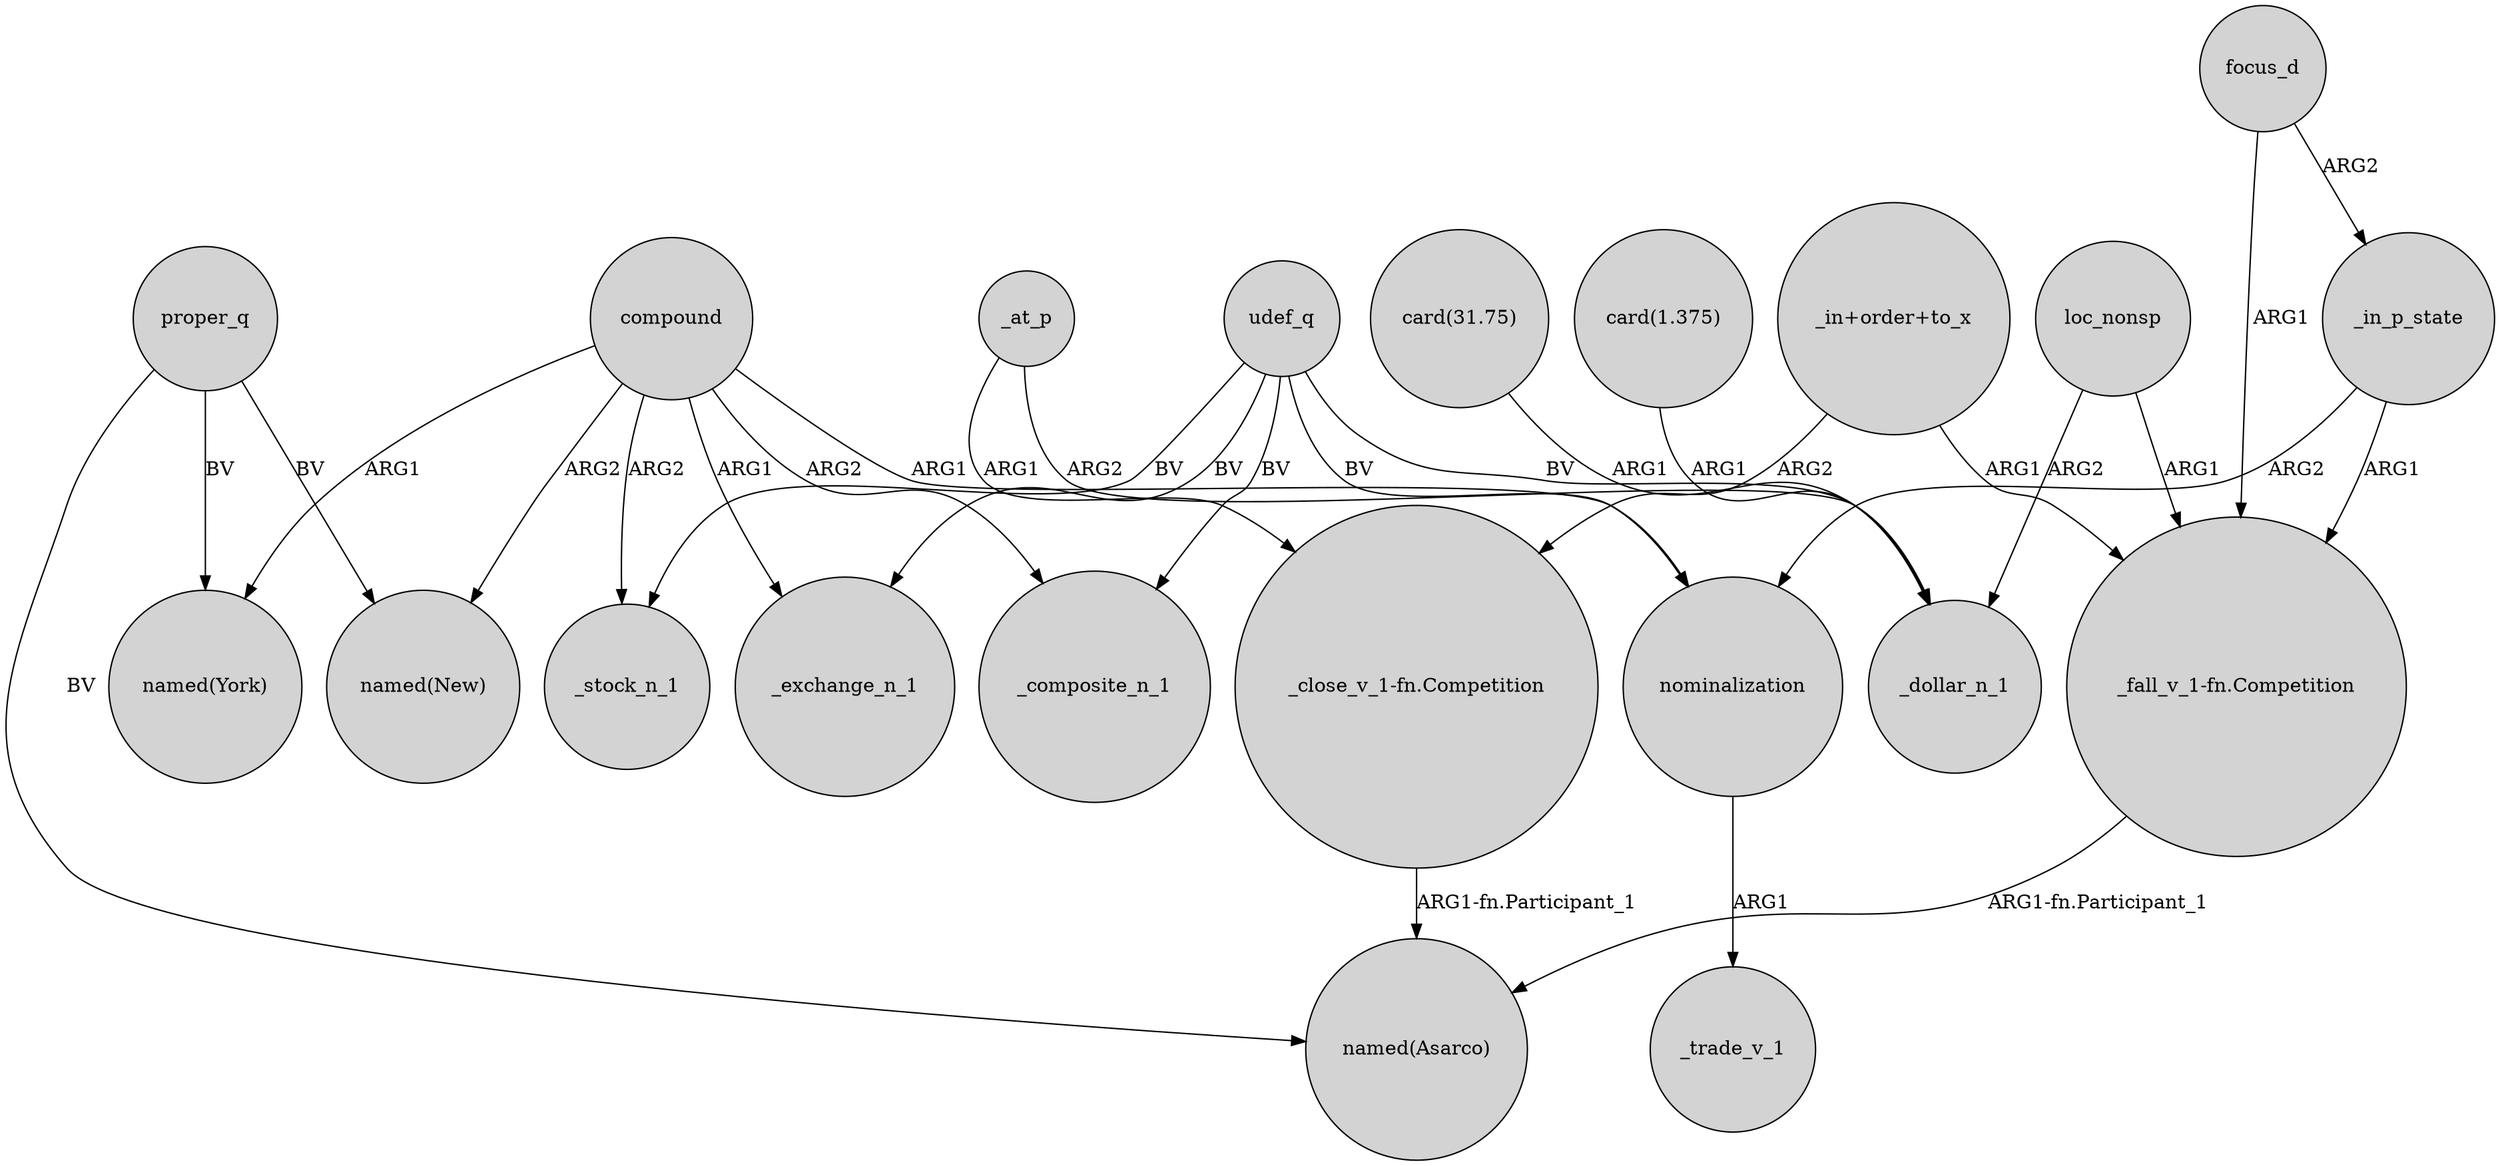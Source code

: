 digraph {
	node [shape=circle style=filled]
	_in_p_state -> nominalization [label=ARG2]
	"_in+order+to_x" -> "_fall_v_1-fn.Competition" [label=ARG1]
	focus_d -> _in_p_state [label=ARG2]
	"_fall_v_1-fn.Competition" -> "named(Asarco)" [label="ARG1-fn.Participant_1"]
	loc_nonsp -> _dollar_n_1 [label=ARG2]
	_at_p -> "_close_v_1-fn.Competition" [label=ARG1]
	compound -> "named(New)" [label=ARG2]
	proper_q -> "named(New)" [label=BV]
	loc_nonsp -> "_fall_v_1-fn.Competition" [label=ARG1]
	udef_q -> nominalization [label=BV]
	udef_q -> _exchange_n_1 [label=BV]
	compound -> _exchange_n_1 [label=ARG1]
	proper_q -> "named(York)" [label=BV]
	compound -> nominalization [label=ARG1]
	udef_q -> _stock_n_1 [label=BV]
	_at_p -> _dollar_n_1 [label=ARG2]
	compound -> _stock_n_1 [label=ARG2]
	"card(31.75)" -> _dollar_n_1 [label=ARG1]
	udef_q -> _dollar_n_1 [label=BV]
	_in_p_state -> "_fall_v_1-fn.Competition" [label=ARG1]
	"card(1.375)" -> _dollar_n_1 [label=ARG1]
	proper_q -> "named(Asarco)" [label=BV]
	udef_q -> _composite_n_1 [label=BV]
	focus_d -> "_fall_v_1-fn.Competition" [label=ARG1]
	"_in+order+to_x" -> "_close_v_1-fn.Competition" [label=ARG2]
	"_close_v_1-fn.Competition" -> "named(Asarco)" [label="ARG1-fn.Participant_1"]
	compound -> "named(York)" [label=ARG1]
	compound -> _composite_n_1 [label=ARG2]
	nominalization -> _trade_v_1 [label=ARG1]
}
